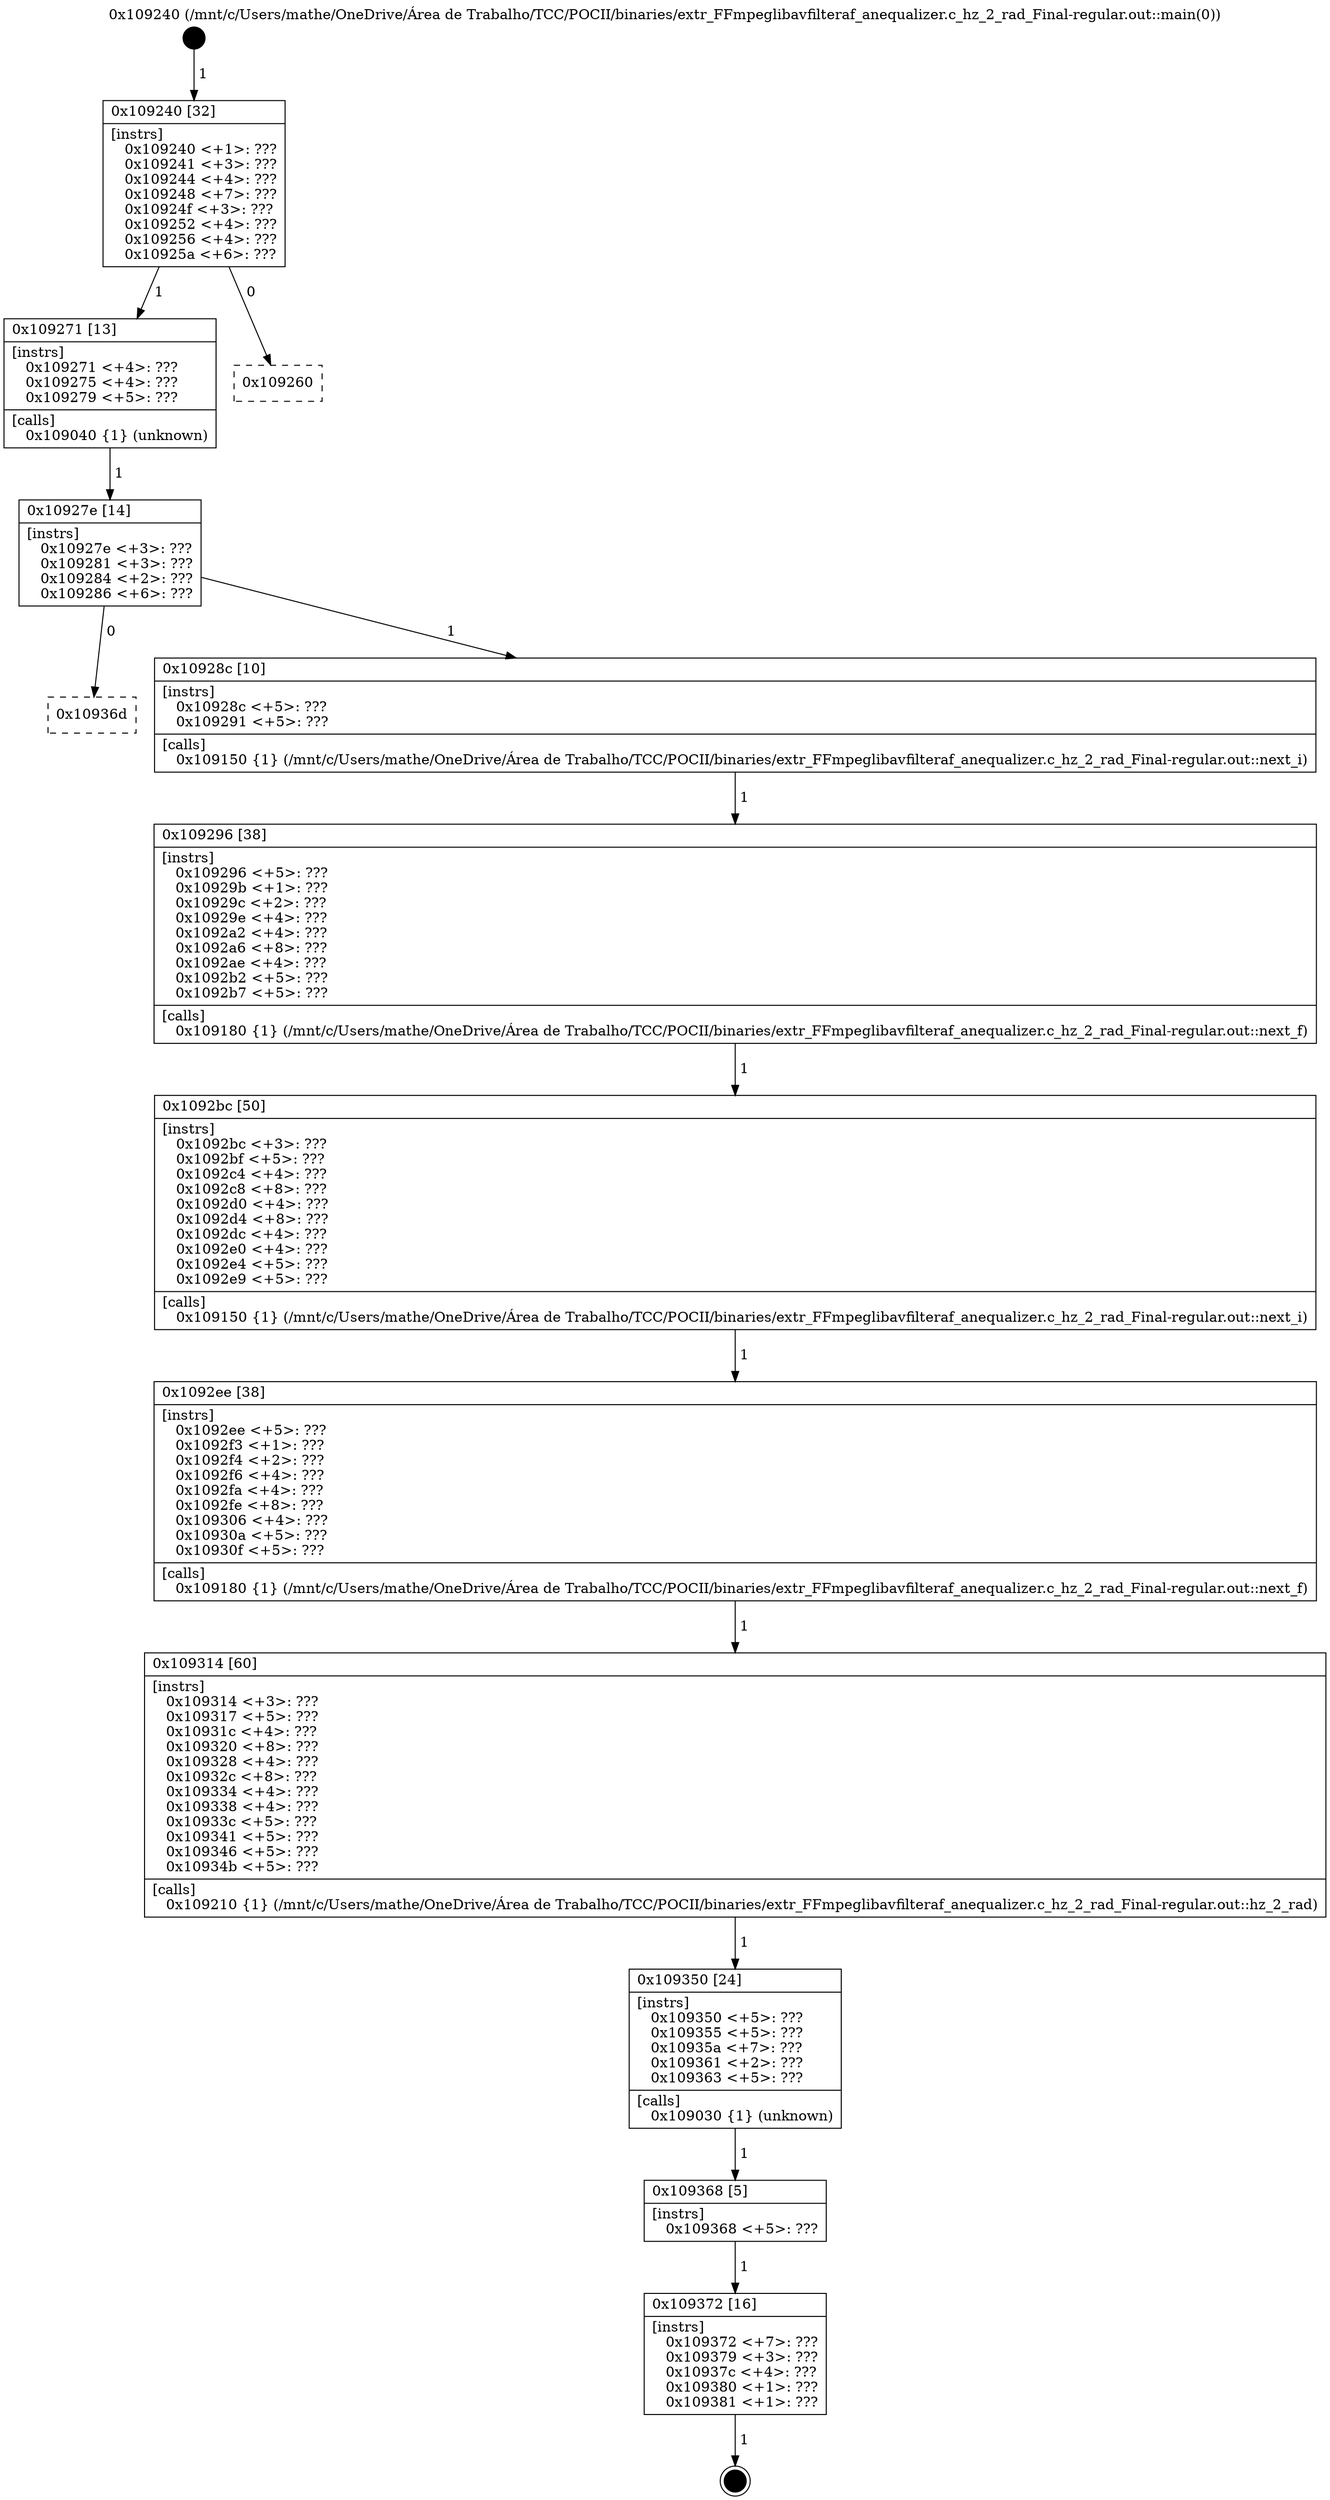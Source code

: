 digraph "0x109240" {
  label = "0x109240 (/mnt/c/Users/mathe/OneDrive/Área de Trabalho/TCC/POCII/binaries/extr_FFmpeglibavfilteraf_anequalizer.c_hz_2_rad_Final-regular.out::main(0))"
  labelloc = "t"
  node[shape=record]

  Entry [label="",width=0.3,height=0.3,shape=circle,fillcolor=black,style=filled]
  "0x109240" [label="{
     0x109240 [32]\l
     | [instrs]\l
     &nbsp;&nbsp;0x109240 \<+1\>: ???\l
     &nbsp;&nbsp;0x109241 \<+3\>: ???\l
     &nbsp;&nbsp;0x109244 \<+4\>: ???\l
     &nbsp;&nbsp;0x109248 \<+7\>: ???\l
     &nbsp;&nbsp;0x10924f \<+3\>: ???\l
     &nbsp;&nbsp;0x109252 \<+4\>: ???\l
     &nbsp;&nbsp;0x109256 \<+4\>: ???\l
     &nbsp;&nbsp;0x10925a \<+6\>: ???\l
  }"]
  "0x109271" [label="{
     0x109271 [13]\l
     | [instrs]\l
     &nbsp;&nbsp;0x109271 \<+4\>: ???\l
     &nbsp;&nbsp;0x109275 \<+4\>: ???\l
     &nbsp;&nbsp;0x109279 \<+5\>: ???\l
     | [calls]\l
     &nbsp;&nbsp;0x109040 \{1\} (unknown)\l
  }"]
  "0x109260" [label="{
     0x109260\l
  }", style=dashed]
  "0x10927e" [label="{
     0x10927e [14]\l
     | [instrs]\l
     &nbsp;&nbsp;0x10927e \<+3\>: ???\l
     &nbsp;&nbsp;0x109281 \<+3\>: ???\l
     &nbsp;&nbsp;0x109284 \<+2\>: ???\l
     &nbsp;&nbsp;0x109286 \<+6\>: ???\l
  }"]
  "0x10936d" [label="{
     0x10936d\l
  }", style=dashed]
  "0x10928c" [label="{
     0x10928c [10]\l
     | [instrs]\l
     &nbsp;&nbsp;0x10928c \<+5\>: ???\l
     &nbsp;&nbsp;0x109291 \<+5\>: ???\l
     | [calls]\l
     &nbsp;&nbsp;0x109150 \{1\} (/mnt/c/Users/mathe/OneDrive/Área de Trabalho/TCC/POCII/binaries/extr_FFmpeglibavfilteraf_anequalizer.c_hz_2_rad_Final-regular.out::next_i)\l
  }"]
  Exit [label="",width=0.3,height=0.3,shape=circle,fillcolor=black,style=filled,peripheries=2]
  "0x109296" [label="{
     0x109296 [38]\l
     | [instrs]\l
     &nbsp;&nbsp;0x109296 \<+5\>: ???\l
     &nbsp;&nbsp;0x10929b \<+1\>: ???\l
     &nbsp;&nbsp;0x10929c \<+2\>: ???\l
     &nbsp;&nbsp;0x10929e \<+4\>: ???\l
     &nbsp;&nbsp;0x1092a2 \<+4\>: ???\l
     &nbsp;&nbsp;0x1092a6 \<+8\>: ???\l
     &nbsp;&nbsp;0x1092ae \<+4\>: ???\l
     &nbsp;&nbsp;0x1092b2 \<+5\>: ???\l
     &nbsp;&nbsp;0x1092b7 \<+5\>: ???\l
     | [calls]\l
     &nbsp;&nbsp;0x109180 \{1\} (/mnt/c/Users/mathe/OneDrive/Área de Trabalho/TCC/POCII/binaries/extr_FFmpeglibavfilteraf_anequalizer.c_hz_2_rad_Final-regular.out::next_f)\l
  }"]
  "0x1092bc" [label="{
     0x1092bc [50]\l
     | [instrs]\l
     &nbsp;&nbsp;0x1092bc \<+3\>: ???\l
     &nbsp;&nbsp;0x1092bf \<+5\>: ???\l
     &nbsp;&nbsp;0x1092c4 \<+4\>: ???\l
     &nbsp;&nbsp;0x1092c8 \<+8\>: ???\l
     &nbsp;&nbsp;0x1092d0 \<+4\>: ???\l
     &nbsp;&nbsp;0x1092d4 \<+8\>: ???\l
     &nbsp;&nbsp;0x1092dc \<+4\>: ???\l
     &nbsp;&nbsp;0x1092e0 \<+4\>: ???\l
     &nbsp;&nbsp;0x1092e4 \<+5\>: ???\l
     &nbsp;&nbsp;0x1092e9 \<+5\>: ???\l
     | [calls]\l
     &nbsp;&nbsp;0x109150 \{1\} (/mnt/c/Users/mathe/OneDrive/Área de Trabalho/TCC/POCII/binaries/extr_FFmpeglibavfilteraf_anequalizer.c_hz_2_rad_Final-regular.out::next_i)\l
  }"]
  "0x1092ee" [label="{
     0x1092ee [38]\l
     | [instrs]\l
     &nbsp;&nbsp;0x1092ee \<+5\>: ???\l
     &nbsp;&nbsp;0x1092f3 \<+1\>: ???\l
     &nbsp;&nbsp;0x1092f4 \<+2\>: ???\l
     &nbsp;&nbsp;0x1092f6 \<+4\>: ???\l
     &nbsp;&nbsp;0x1092fa \<+4\>: ???\l
     &nbsp;&nbsp;0x1092fe \<+8\>: ???\l
     &nbsp;&nbsp;0x109306 \<+4\>: ???\l
     &nbsp;&nbsp;0x10930a \<+5\>: ???\l
     &nbsp;&nbsp;0x10930f \<+5\>: ???\l
     | [calls]\l
     &nbsp;&nbsp;0x109180 \{1\} (/mnt/c/Users/mathe/OneDrive/Área de Trabalho/TCC/POCII/binaries/extr_FFmpeglibavfilteraf_anequalizer.c_hz_2_rad_Final-regular.out::next_f)\l
  }"]
  "0x109314" [label="{
     0x109314 [60]\l
     | [instrs]\l
     &nbsp;&nbsp;0x109314 \<+3\>: ???\l
     &nbsp;&nbsp;0x109317 \<+5\>: ???\l
     &nbsp;&nbsp;0x10931c \<+4\>: ???\l
     &nbsp;&nbsp;0x109320 \<+8\>: ???\l
     &nbsp;&nbsp;0x109328 \<+4\>: ???\l
     &nbsp;&nbsp;0x10932c \<+8\>: ???\l
     &nbsp;&nbsp;0x109334 \<+4\>: ???\l
     &nbsp;&nbsp;0x109338 \<+4\>: ???\l
     &nbsp;&nbsp;0x10933c \<+5\>: ???\l
     &nbsp;&nbsp;0x109341 \<+5\>: ???\l
     &nbsp;&nbsp;0x109346 \<+5\>: ???\l
     &nbsp;&nbsp;0x10934b \<+5\>: ???\l
     | [calls]\l
     &nbsp;&nbsp;0x109210 \{1\} (/mnt/c/Users/mathe/OneDrive/Área de Trabalho/TCC/POCII/binaries/extr_FFmpeglibavfilteraf_anequalizer.c_hz_2_rad_Final-regular.out::hz_2_rad)\l
  }"]
  "0x109350" [label="{
     0x109350 [24]\l
     | [instrs]\l
     &nbsp;&nbsp;0x109350 \<+5\>: ???\l
     &nbsp;&nbsp;0x109355 \<+5\>: ???\l
     &nbsp;&nbsp;0x10935a \<+7\>: ???\l
     &nbsp;&nbsp;0x109361 \<+2\>: ???\l
     &nbsp;&nbsp;0x109363 \<+5\>: ???\l
     | [calls]\l
     &nbsp;&nbsp;0x109030 \{1\} (unknown)\l
  }"]
  "0x109368" [label="{
     0x109368 [5]\l
     | [instrs]\l
     &nbsp;&nbsp;0x109368 \<+5\>: ???\l
  }"]
  "0x109372" [label="{
     0x109372 [16]\l
     | [instrs]\l
     &nbsp;&nbsp;0x109372 \<+7\>: ???\l
     &nbsp;&nbsp;0x109379 \<+3\>: ???\l
     &nbsp;&nbsp;0x10937c \<+4\>: ???\l
     &nbsp;&nbsp;0x109380 \<+1\>: ???\l
     &nbsp;&nbsp;0x109381 \<+1\>: ???\l
  }"]
  Entry -> "0x109240" [label=" 1"]
  "0x109240" -> "0x109271" [label=" 1"]
  "0x109240" -> "0x109260" [label=" 0"]
  "0x109271" -> "0x10927e" [label=" 1"]
  "0x10927e" -> "0x10936d" [label=" 0"]
  "0x10927e" -> "0x10928c" [label=" 1"]
  "0x109372" -> Exit [label=" 1"]
  "0x10928c" -> "0x109296" [label=" 1"]
  "0x109296" -> "0x1092bc" [label=" 1"]
  "0x1092bc" -> "0x1092ee" [label=" 1"]
  "0x1092ee" -> "0x109314" [label=" 1"]
  "0x109314" -> "0x109350" [label=" 1"]
  "0x109350" -> "0x109368" [label=" 1"]
  "0x109368" -> "0x109372" [label=" 1"]
}
